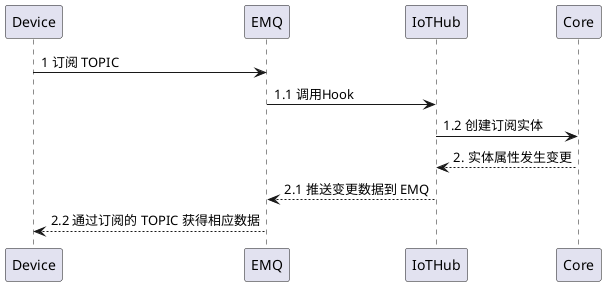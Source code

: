 @startuml
'https://plantuml.com/sequence-diagram




Device -> EMQ: 1 订阅 TOPIC
EMQ -> IoTHub: 1.1 调用Hook
IoTHub -> Core: 1.2 创建订阅实体

Core --> IoTHub: 2. 实体属性发生变更
IoTHub --> EMQ: 2.1 推送变更数据到 EMQ
EMQ --> Device: 2.2 通过订阅的 TOPIC 获得相应数据
@enduml